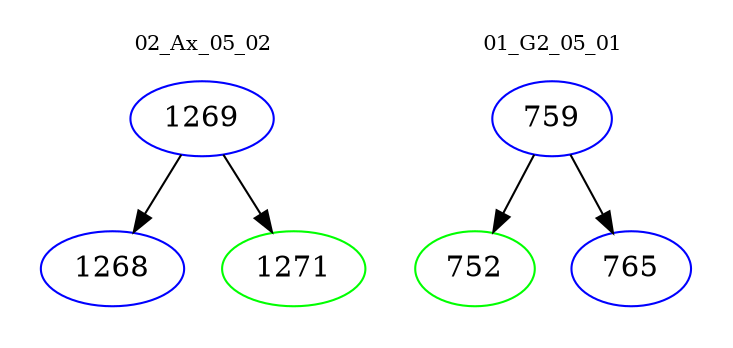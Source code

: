 digraph{
subgraph cluster_0 {
color = white
label = "02_Ax_05_02";
fontsize=10;
T0_1269 [label="1269", color="blue"]
T0_1269 -> T0_1268 [color="black"]
T0_1268 [label="1268", color="blue"]
T0_1269 -> T0_1271 [color="black"]
T0_1271 [label="1271", color="green"]
}
subgraph cluster_1 {
color = white
label = "01_G2_05_01";
fontsize=10;
T1_759 [label="759", color="blue"]
T1_759 -> T1_752 [color="black"]
T1_752 [label="752", color="green"]
T1_759 -> T1_765 [color="black"]
T1_765 [label="765", color="blue"]
}
}
